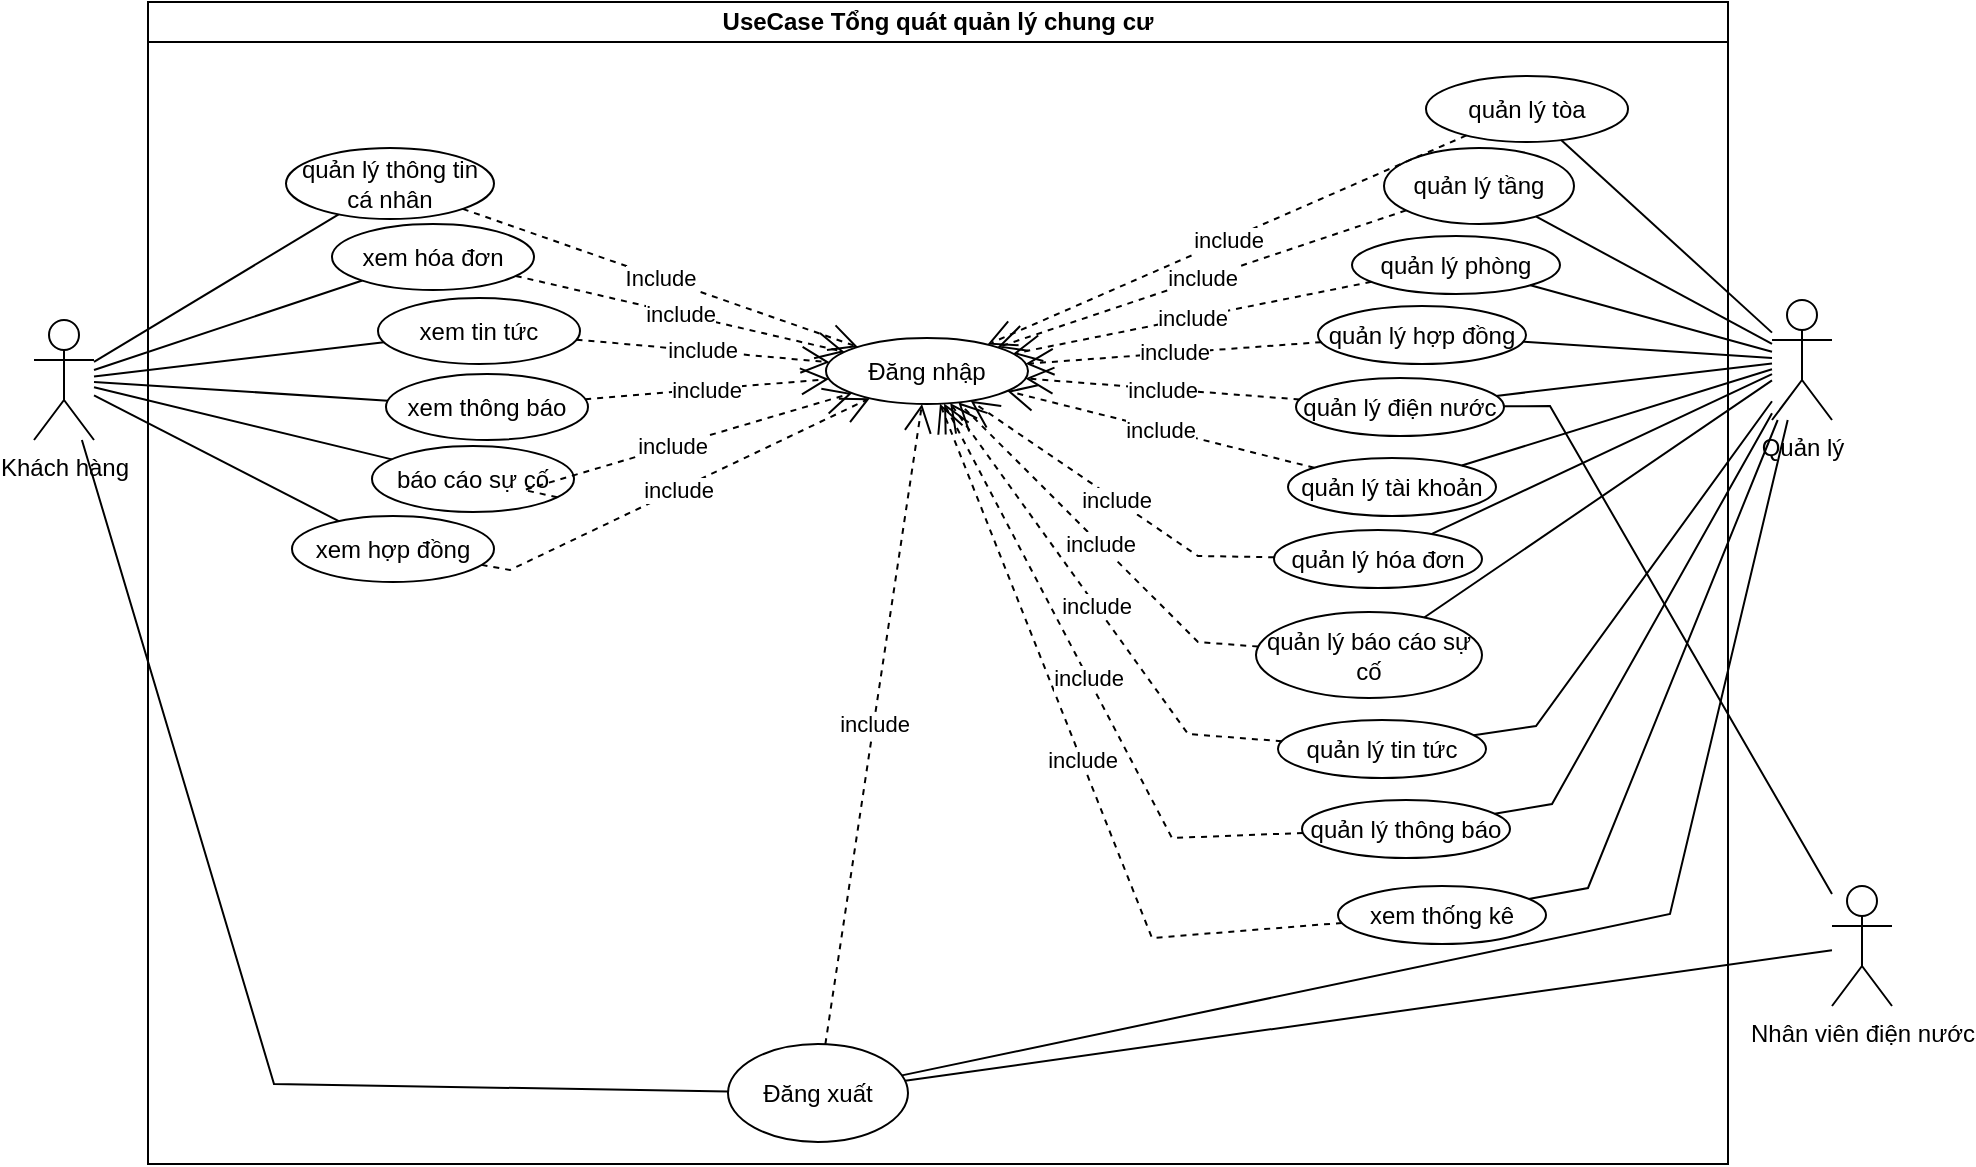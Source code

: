 <mxfile version="22.1.1" type="device">
  <diagram name="Trang-1" id="8r1FikqzXt4qEYaamd7T">
    <mxGraphModel dx="1246" dy="559" grid="0" gridSize="10" guides="1" tooltips="1" connect="1" arrows="0" fold="1" page="1" pageScale="1" pageWidth="1169" pageHeight="827" background="#ffffff" math="0" shadow="0">
      <root>
        <mxCell id="0" />
        <mxCell id="1" parent="0" />
        <mxCell id="ZVCgykRuLSJEn90-AZET-1" value="Khách hàng" style="shape=umlActor;verticalLabelPosition=bottom;verticalAlign=top;html=1;outlineConnect=0;" parent="1" vertex="1">
          <mxGeometry x="63" y="167" width="30" height="60" as="geometry" />
        </mxCell>
        <mxCell id="ZVCgykRuLSJEn90-AZET-12" value="" style="endArrow=none;html=1;rounded=0;" parent="1" source="ZVCgykRuLSJEn90-AZET-1" target="LwQZIMssA0eHy4fDWsp7-1" edge="1">
          <mxGeometry width="50" height="50" relative="1" as="geometry">
            <mxPoint x="90" y="161" as="sourcePoint" />
            <mxPoint x="199" y="101" as="targetPoint" />
          </mxGeometry>
        </mxCell>
        <mxCell id="ZVCgykRuLSJEn90-AZET-13" value="" style="endArrow=none;html=1;rounded=0;" parent="1" source="ZVCgykRuLSJEn90-AZET-1" target="LwQZIMssA0eHy4fDWsp7-2" edge="1">
          <mxGeometry width="50" height="50" relative="1" as="geometry">
            <mxPoint x="106" y="208" as="sourcePoint" />
            <mxPoint x="214.496" y="143.637" as="targetPoint" />
          </mxGeometry>
        </mxCell>
        <mxCell id="ZVCgykRuLSJEn90-AZET-14" value="" style="endArrow=none;html=1;rounded=0;" parent="1" source="ZVCgykRuLSJEn90-AZET-1" target="LwQZIMssA0eHy4fDWsp7-3" edge="1">
          <mxGeometry width="50" height="50" relative="1" as="geometry">
            <mxPoint x="395" y="321" as="sourcePoint" />
            <mxPoint x="262.261" y="171.654" as="targetPoint" />
          </mxGeometry>
        </mxCell>
        <mxCell id="ZVCgykRuLSJEn90-AZET-15" value="" style="endArrow=none;html=1;rounded=0;" parent="1" source="ZVCgykRuLSJEn90-AZET-1" target="LwQZIMssA0eHy4fDWsp7-4" edge="1">
          <mxGeometry width="50" height="50" relative="1" as="geometry">
            <mxPoint x="395" y="321" as="sourcePoint" />
            <mxPoint x="211.461" y="202.598" as="targetPoint" />
          </mxGeometry>
        </mxCell>
        <mxCell id="ZVCgykRuLSJEn90-AZET-16" value="" style="endArrow=none;html=1;rounded=0;" parent="1" source="ZVCgykRuLSJEn90-AZET-1" target="LwQZIMssA0eHy4fDWsp7-5" edge="1">
          <mxGeometry width="50" height="50" relative="1" as="geometry">
            <mxPoint x="395" y="321" as="sourcePoint" />
            <mxPoint x="186.008" y="232.619" as="targetPoint" />
          </mxGeometry>
        </mxCell>
        <mxCell id="ZVCgykRuLSJEn90-AZET-17" value="" style="endArrow=none;html=1;rounded=0;" parent="1" source="ZVCgykRuLSJEn90-AZET-1" target="LwQZIMssA0eHy4fDWsp7-6" edge="1">
          <mxGeometry width="50" height="50" relative="1" as="geometry">
            <mxPoint x="395" y="321" as="sourcePoint" />
            <mxPoint x="170.644" y="268.765" as="targetPoint" />
          </mxGeometry>
        </mxCell>
        <mxCell id="ZVCgykRuLSJEn90-AZET-26" value="" style="endArrow=none;html=1;rounded=0;" parent="1" source="ZVCgykRuLSJEn90-AZET-1" target="ZVCgykRuLSJEn90-AZET-24" edge="1">
          <mxGeometry width="50" height="50" relative="1" as="geometry">
            <mxPoint x="395" y="321" as="sourcePoint" />
            <mxPoint x="445" y="271" as="targetPoint" />
            <Array as="points">
              <mxPoint x="183" y="549" />
            </Array>
          </mxGeometry>
        </mxCell>
        <mxCell id="ZVCgykRuLSJEn90-AZET-27" value="Quản lý" style="shape=umlActor;verticalLabelPosition=bottom;verticalAlign=top;html=1;outlineConnect=0;" parent="1" vertex="1">
          <mxGeometry x="932" y="157" width="30" height="60" as="geometry" />
        </mxCell>
        <mxCell id="ZVCgykRuLSJEn90-AZET-33" value="UseCase Tổng quát quản lý chung cư" style="swimlane;whiteSpace=wrap;html=1;startSize=20;" parent="1" vertex="1">
          <mxGeometry x="120" y="8" width="790" height="581" as="geometry">
            <mxRectangle x="122" y="3" width="137" height="26" as="alternateBounds" />
          </mxGeometry>
        </mxCell>
        <mxCell id="ZVCgykRuLSJEn90-AZET-30" value="quản lý tòa" style="ellipse;whiteSpace=wrap;html=1;" parent="ZVCgykRuLSJEn90-AZET-33" vertex="1">
          <mxGeometry x="639" y="37" width="101" height="33" as="geometry" />
        </mxCell>
        <mxCell id="ZVCgykRuLSJEn90-AZET-34" value="quản lý tầng" style="ellipse;whiteSpace=wrap;html=1;" parent="ZVCgykRuLSJEn90-AZET-33" vertex="1">
          <mxGeometry x="618" y="73" width="95" height="38" as="geometry" />
        </mxCell>
        <mxCell id="ZVCgykRuLSJEn90-AZET-35" value="quản lý phòng" style="ellipse;whiteSpace=wrap;html=1;" parent="ZVCgykRuLSJEn90-AZET-33" vertex="1">
          <mxGeometry x="602" y="117" width="104" height="29" as="geometry" />
        </mxCell>
        <mxCell id="ZVCgykRuLSJEn90-AZET-36" value="quản lý hợp đồng" style="ellipse;whiteSpace=wrap;html=1;" parent="ZVCgykRuLSJEn90-AZET-33" vertex="1">
          <mxGeometry x="585" y="152" width="104" height="29" as="geometry" />
        </mxCell>
        <mxCell id="ZVCgykRuLSJEn90-AZET-37" value="quản lý điện nước" style="ellipse;whiteSpace=wrap;html=1;" parent="ZVCgykRuLSJEn90-AZET-33" vertex="1">
          <mxGeometry x="574" y="188" width="104" height="29" as="geometry" />
        </mxCell>
        <mxCell id="ZVCgykRuLSJEn90-AZET-38" value="quản lý tài khoản" style="ellipse;whiteSpace=wrap;html=1;" parent="ZVCgykRuLSJEn90-AZET-33" vertex="1">
          <mxGeometry x="570" y="228" width="104" height="29" as="geometry" />
        </mxCell>
        <mxCell id="ZVCgykRuLSJEn90-AZET-40" value="quản lý báo cáo sự cố" style="ellipse;whiteSpace=wrap;html=1;" parent="ZVCgykRuLSJEn90-AZET-33" vertex="1">
          <mxGeometry x="554" y="305" width="113" height="43" as="geometry" />
        </mxCell>
        <mxCell id="ZVCgykRuLSJEn90-AZET-41" value="quản lý tin tức" style="ellipse;whiteSpace=wrap;html=1;" parent="ZVCgykRuLSJEn90-AZET-33" vertex="1">
          <mxGeometry x="565" y="359" width="104" height="29" as="geometry" />
        </mxCell>
        <mxCell id="ZVCgykRuLSJEn90-AZET-42" value="quản lý thông báo" style="ellipse;whiteSpace=wrap;html=1;" parent="ZVCgykRuLSJEn90-AZET-33" vertex="1">
          <mxGeometry x="577" y="399" width="104" height="29" as="geometry" />
        </mxCell>
        <mxCell id="ZVCgykRuLSJEn90-AZET-39" value="quản lý hóa đơn" style="ellipse;whiteSpace=wrap;html=1;" parent="ZVCgykRuLSJEn90-AZET-33" vertex="1">
          <mxGeometry x="563" y="264" width="104" height="29" as="geometry" />
        </mxCell>
        <mxCell id="ZVCgykRuLSJEn90-AZET-43" value="xem thống kê" style="ellipse;whiteSpace=wrap;html=1;" parent="ZVCgykRuLSJEn90-AZET-33" vertex="1">
          <mxGeometry x="595" y="442" width="104" height="29" as="geometry" />
        </mxCell>
        <mxCell id="ZVCgykRuLSJEn90-AZET-24" value="Đăng xuất" style="ellipse;whiteSpace=wrap;html=1;" parent="ZVCgykRuLSJEn90-AZET-33" vertex="1">
          <mxGeometry x="290" y="521" width="90" height="49" as="geometry" />
        </mxCell>
        <mxCell id="LwQZIMssA0eHy4fDWsp7-1" value="quản lý thông tin cá nhân" style="ellipse;whiteSpace=wrap;html=1;" vertex="1" parent="ZVCgykRuLSJEn90-AZET-33">
          <mxGeometry x="69" y="73" width="104" height="35.5" as="geometry" />
        </mxCell>
        <mxCell id="LwQZIMssA0eHy4fDWsp7-2" value="xem hóa đơn" style="ellipse;whiteSpace=wrap;html=1;" vertex="1" parent="ZVCgykRuLSJEn90-AZET-33">
          <mxGeometry x="92" y="111" width="101" height="33" as="geometry" />
        </mxCell>
        <mxCell id="LwQZIMssA0eHy4fDWsp7-3" value="xem tin tức" style="ellipse;whiteSpace=wrap;html=1;" vertex="1" parent="ZVCgykRuLSJEn90-AZET-33">
          <mxGeometry x="115" y="148" width="101" height="33" as="geometry" />
        </mxCell>
        <mxCell id="LwQZIMssA0eHy4fDWsp7-4" value="xem thông báo" style="ellipse;whiteSpace=wrap;html=1;" vertex="1" parent="ZVCgykRuLSJEn90-AZET-33">
          <mxGeometry x="119" y="186" width="101" height="33" as="geometry" />
        </mxCell>
        <mxCell id="LwQZIMssA0eHy4fDWsp7-5" value="báo cáo sự cố" style="ellipse;whiteSpace=wrap;html=1;" vertex="1" parent="ZVCgykRuLSJEn90-AZET-33">
          <mxGeometry x="112" y="222" width="101" height="33" as="geometry" />
        </mxCell>
        <mxCell id="LwQZIMssA0eHy4fDWsp7-6" value="xem hợp đồng" style="ellipse;whiteSpace=wrap;html=1;" vertex="1" parent="ZVCgykRuLSJEn90-AZET-33">
          <mxGeometry x="72" y="257" width="101" height="33" as="geometry" />
        </mxCell>
        <mxCell id="LwQZIMssA0eHy4fDWsp7-7" value="Đăng nhập" style="ellipse;whiteSpace=wrap;html=1;" vertex="1" parent="ZVCgykRuLSJEn90-AZET-33">
          <mxGeometry x="339" y="168" width="101" height="33" as="geometry" />
        </mxCell>
        <mxCell id="ZVCgykRuLSJEn90-AZET-18" value="Include" style="endArrow=open;endSize=12;dashed=1;html=1;rounded=0;" parent="ZVCgykRuLSJEn90-AZET-33" source="LwQZIMssA0eHy4fDWsp7-1" target="LwQZIMssA0eHy4fDWsp7-7" edge="1">
          <mxGeometry width="160" relative="1" as="geometry">
            <mxPoint x="123.626" y="107.879" as="sourcePoint" />
            <mxPoint x="354.24" y="173.923" as="targetPoint" />
          </mxGeometry>
        </mxCell>
        <mxCell id="ZVCgykRuLSJEn90-AZET-19" value="include" style="endArrow=open;endSize=12;dashed=1;html=1;rounded=0;" parent="ZVCgykRuLSJEn90-AZET-33" source="LwQZIMssA0eHy4fDWsp7-2" target="LwQZIMssA0eHy4fDWsp7-7" edge="1">
          <mxGeometry width="160" relative="1" as="geometry">
            <mxPoint x="153.141" y="145.656" as="sourcePoint" />
            <mxPoint x="350.039" y="176.714" as="targetPoint" />
          </mxGeometry>
        </mxCell>
        <mxCell id="ZVCgykRuLSJEn90-AZET-21" value="include" style="endArrow=open;endSize=12;dashed=1;html=1;rounded=0;" parent="ZVCgykRuLSJEn90-AZET-33" source="LwQZIMssA0eHy4fDWsp7-3" target="LwQZIMssA0eHy4fDWsp7-7" edge="1">
          <mxGeometry width="160" relative="1" as="geometry">
            <mxPoint x="177.388" y="207.339" as="sourcePoint" />
            <mxPoint x="345.944" y="181.599" as="targetPoint" />
          </mxGeometry>
        </mxCell>
        <mxCell id="ZVCgykRuLSJEn90-AZET-20" value="include" style="endArrow=open;endSize=12;dashed=1;html=1;rounded=0;" parent="ZVCgykRuLSJEn90-AZET-33" source="LwQZIMssA0eHy4fDWsp7-4" target="LwQZIMssA0eHy4fDWsp7-7" edge="1">
          <mxGeometry width="160" relative="1" as="geometry">
            <mxPoint x="210" y="210" as="sourcePoint" />
            <mxPoint x="345.649" y="188.739" as="targetPoint" />
          </mxGeometry>
        </mxCell>
        <mxCell id="ZVCgykRuLSJEn90-AZET-22" value="include" style="endArrow=open;endSize=12;dashed=1;html=1;rounded=0;" parent="ZVCgykRuLSJEn90-AZET-33" source="LwQZIMssA0eHy4fDWsp7-5" target="LwQZIMssA0eHy4fDWsp7-7" edge="1">
          <mxGeometry width="160" relative="1" as="geometry">
            <mxPoint x="140.52" y="248.974" as="sourcePoint" />
            <mxPoint x="351.974" y="195.709" as="targetPoint" />
            <Array as="points">
              <mxPoint x="188" y="244" />
            </Array>
          </mxGeometry>
        </mxCell>
        <mxCell id="ZVCgykRuLSJEn90-AZET-23" value="include" style="endArrow=open;endSize=12;dashed=1;html=1;rounded=0;" parent="ZVCgykRuLSJEn90-AZET-33" source="LwQZIMssA0eHy4fDWsp7-6" target="LwQZIMssA0eHy4fDWsp7-7" edge="1">
          <mxGeometry width="160" relative="1" as="geometry">
            <mxPoint x="107.291" y="290.642" as="sourcePoint" />
            <mxPoint x="358.465" y="199.075" as="targetPoint" />
            <Array as="points">
              <mxPoint x="181" y="284" />
            </Array>
          </mxGeometry>
        </mxCell>
        <mxCell id="ZVCgykRuLSJEn90-AZET-68" value="include" style="endArrow=open;endSize=12;dashed=1;html=1;rounded=0;" parent="ZVCgykRuLSJEn90-AZET-33" source="ZVCgykRuLSJEn90-AZET-24" target="LwQZIMssA0eHy4fDWsp7-7" edge="1">
          <mxGeometry width="160" relative="1" as="geometry">
            <mxPoint x="581" y="478" as="sourcePoint" />
            <mxPoint x="383.133" y="203.921" as="targetPoint" />
            <Array as="points" />
          </mxGeometry>
        </mxCell>
        <mxCell id="ZVCgykRuLSJEn90-AZET-54" value="include" style="endArrow=open;endSize=12;dashed=1;html=1;rounded=0;" parent="ZVCgykRuLSJEn90-AZET-33" source="ZVCgykRuLSJEn90-AZET-43" target="LwQZIMssA0eHy4fDWsp7-7" edge="1">
          <mxGeometry width="160" relative="1" as="geometry">
            <mxPoint x="735" y="178" as="sourcePoint" />
            <mxPoint x="394.425" y="203.709" as="targetPoint" />
            <Array as="points">
              <mxPoint x="502" y="468" />
            </Array>
          </mxGeometry>
        </mxCell>
        <mxCell id="ZVCgykRuLSJEn90-AZET-53" value="include" style="endArrow=open;endSize=12;dashed=1;html=1;rounded=0;" parent="ZVCgykRuLSJEn90-AZET-33" source="ZVCgykRuLSJEn90-AZET-42" target="LwQZIMssA0eHy4fDWsp7-7" edge="1">
          <mxGeometry width="160" relative="1" as="geometry">
            <mxPoint x="725" y="168" as="sourcePoint" />
            <mxPoint x="396.698" y="203.5" as="targetPoint" />
            <Array as="points">
              <mxPoint x="512" y="418" />
            </Array>
          </mxGeometry>
        </mxCell>
        <mxCell id="ZVCgykRuLSJEn90-AZET-52" value="include" style="endArrow=open;endSize=12;dashed=1;html=1;rounded=0;" parent="ZVCgykRuLSJEn90-AZET-33" source="ZVCgykRuLSJEn90-AZET-41" target="LwQZIMssA0eHy4fDWsp7-7" edge="1">
          <mxGeometry width="160" relative="1" as="geometry">
            <mxPoint x="715" y="158" as="sourcePoint" />
            <mxPoint x="399.998" y="203.092" as="targetPoint" />
            <Array as="points">
              <mxPoint x="520" y="366" />
            </Array>
          </mxGeometry>
        </mxCell>
        <mxCell id="ZVCgykRuLSJEn90-AZET-51" value="include" style="endArrow=open;endSize=12;dashed=1;html=1;rounded=0;" parent="ZVCgykRuLSJEn90-AZET-33" source="ZVCgykRuLSJEn90-AZET-40" target="LwQZIMssA0eHy4fDWsp7-7" edge="1">
          <mxGeometry width="160" relative="1" as="geometry">
            <mxPoint x="705" y="148" as="sourcePoint" />
            <mxPoint x="400" y="194" as="targetPoint" />
            <Array as="points">
              <mxPoint x="525" y="320" />
            </Array>
          </mxGeometry>
        </mxCell>
        <mxCell id="ZVCgykRuLSJEn90-AZET-50" value="include" style="endArrow=open;endSize=12;dashed=1;html=1;rounded=0;" parent="ZVCgykRuLSJEn90-AZET-33" source="ZVCgykRuLSJEn90-AZET-39" target="LwQZIMssA0eHy4fDWsp7-7" edge="1">
          <mxGeometry width="160" relative="1" as="geometry">
            <mxPoint x="695" y="138" as="sourcePoint" />
            <mxPoint x="410.329" y="200.884" as="targetPoint" />
            <Array as="points">
              <mxPoint x="525" y="277" />
            </Array>
          </mxGeometry>
        </mxCell>
        <mxCell id="ZVCgykRuLSJEn90-AZET-49" value="include" style="endArrow=open;endSize=12;dashed=1;html=1;rounded=0;" parent="ZVCgykRuLSJEn90-AZET-33" source="ZVCgykRuLSJEn90-AZET-38" target="LwQZIMssA0eHy4fDWsp7-7" edge="1">
          <mxGeometry width="160" relative="1" as="geometry">
            <mxPoint x="685" y="128" as="sourcePoint" />
            <mxPoint x="423.791" y="194.424" as="targetPoint" />
          </mxGeometry>
        </mxCell>
        <mxCell id="ZVCgykRuLSJEn90-AZET-48" value="include" style="endArrow=open;endSize=12;dashed=1;html=1;rounded=0;" parent="ZVCgykRuLSJEn90-AZET-33" source="ZVCgykRuLSJEn90-AZET-37" target="LwQZIMssA0eHy4fDWsp7-7" edge="1">
          <mxGeometry width="160" relative="1" as="geometry">
            <mxPoint x="675" y="118" as="sourcePoint" />
            <mxPoint x="428.463" y="188.449" as="targetPoint" />
          </mxGeometry>
        </mxCell>
        <mxCell id="ZVCgykRuLSJEn90-AZET-47" value="include" style="endArrow=open;endSize=12;dashed=1;html=1;rounded=0;" parent="ZVCgykRuLSJEn90-AZET-33" source="ZVCgykRuLSJEn90-AZET-36" target="LwQZIMssA0eHy4fDWsp7-7" edge="1">
          <mxGeometry width="160" relative="1" as="geometry">
            <mxPoint x="610" y="180" as="sourcePoint" />
            <mxPoint x="428.388" y="182.354" as="targetPoint" />
          </mxGeometry>
        </mxCell>
        <mxCell id="ZVCgykRuLSJEn90-AZET-46" value="include" style="endArrow=open;endSize=12;dashed=1;html=1;rounded=0;" parent="ZVCgykRuLSJEn90-AZET-33" source="ZVCgykRuLSJEn90-AZET-35" target="LwQZIMssA0eHy4fDWsp7-7" edge="1">
          <mxGeometry width="160" relative="1" as="geometry">
            <mxPoint x="655" y="98" as="sourcePoint" />
            <mxPoint x="425.169" y="177.78" as="targetPoint" />
          </mxGeometry>
        </mxCell>
        <mxCell id="ZVCgykRuLSJEn90-AZET-45" value="include" style="endArrow=open;endSize=12;dashed=1;html=1;rounded=0;" parent="ZVCgykRuLSJEn90-AZET-33" source="ZVCgykRuLSJEn90-AZET-34" target="LwQZIMssA0eHy4fDWsp7-7" edge="1">
          <mxGeometry width="160" relative="1" as="geometry">
            <mxPoint x="645" y="88" as="sourcePoint" />
            <mxPoint x="420.447" y="174.311" as="targetPoint" />
          </mxGeometry>
        </mxCell>
        <mxCell id="ZVCgykRuLSJEn90-AZET-44" value="include" style="endArrow=open;endSize=12;dashed=1;html=1;rounded=0;" parent="ZVCgykRuLSJEn90-AZET-33" source="ZVCgykRuLSJEn90-AZET-30" target="LwQZIMssA0eHy4fDWsp7-7" edge="1">
          <mxGeometry width="160" relative="1" as="geometry">
            <mxPoint x="314" y="290" as="sourcePoint" />
            <mxPoint x="416.813" y="172.469" as="targetPoint" />
          </mxGeometry>
        </mxCell>
        <mxCell id="ZVCgykRuLSJEn90-AZET-56" value="" style="endArrow=none;html=1;rounded=0;" parent="1" source="ZVCgykRuLSJEn90-AZET-30" target="ZVCgykRuLSJEn90-AZET-27" edge="1">
          <mxGeometry width="50" height="50" relative="1" as="geometry">
            <mxPoint x="515" y="307" as="sourcePoint" />
            <mxPoint x="565" y="257" as="targetPoint" />
          </mxGeometry>
        </mxCell>
        <mxCell id="ZVCgykRuLSJEn90-AZET-57" value="" style="endArrow=none;html=1;rounded=0;" parent="1" source="ZVCgykRuLSJEn90-AZET-34" target="ZVCgykRuLSJEn90-AZET-27" edge="1">
          <mxGeometry width="50" height="50" relative="1" as="geometry">
            <mxPoint x="838" y="82" as="sourcePoint" />
            <mxPoint x="942" y="183" as="targetPoint" />
          </mxGeometry>
        </mxCell>
        <mxCell id="ZVCgykRuLSJEn90-AZET-58" value="" style="endArrow=none;html=1;rounded=0;" parent="1" source="ZVCgykRuLSJEn90-AZET-35" target="ZVCgykRuLSJEn90-AZET-27" edge="1">
          <mxGeometry width="50" height="50" relative="1" as="geometry">
            <mxPoint x="848" y="92" as="sourcePoint" />
            <mxPoint x="952" y="193" as="targetPoint" />
          </mxGeometry>
        </mxCell>
        <mxCell id="ZVCgykRuLSJEn90-AZET-59" value="" style="endArrow=none;html=1;rounded=0;" parent="1" source="ZVCgykRuLSJEn90-AZET-36" target="ZVCgykRuLSJEn90-AZET-27" edge="1">
          <mxGeometry width="50" height="50" relative="1" as="geometry">
            <mxPoint x="858" y="102" as="sourcePoint" />
            <mxPoint x="962" y="203" as="targetPoint" />
          </mxGeometry>
        </mxCell>
        <mxCell id="ZVCgykRuLSJEn90-AZET-60" value="" style="endArrow=none;html=1;rounded=0;" parent="1" source="ZVCgykRuLSJEn90-AZET-37" target="ZVCgykRuLSJEn90-AZET-27" edge="1">
          <mxGeometry width="50" height="50" relative="1" as="geometry">
            <mxPoint x="868" y="112" as="sourcePoint" />
            <mxPoint x="972" y="213" as="targetPoint" />
          </mxGeometry>
        </mxCell>
        <mxCell id="ZVCgykRuLSJEn90-AZET-61" value="" style="endArrow=none;html=1;rounded=0;" parent="1" source="ZVCgykRuLSJEn90-AZET-38" target="ZVCgykRuLSJEn90-AZET-27" edge="1">
          <mxGeometry width="50" height="50" relative="1" as="geometry">
            <mxPoint x="878" y="122" as="sourcePoint" />
            <mxPoint x="982" y="223" as="targetPoint" />
          </mxGeometry>
        </mxCell>
        <mxCell id="ZVCgykRuLSJEn90-AZET-62" value="" style="endArrow=none;html=1;rounded=0;" parent="1" source="ZVCgykRuLSJEn90-AZET-39" target="ZVCgykRuLSJEn90-AZET-27" edge="1">
          <mxGeometry width="50" height="50" relative="1" as="geometry">
            <mxPoint x="888" y="132" as="sourcePoint" />
            <mxPoint x="992" y="233" as="targetPoint" />
          </mxGeometry>
        </mxCell>
        <mxCell id="ZVCgykRuLSJEn90-AZET-63" value="" style="endArrow=none;html=1;rounded=0;" parent="1" source="ZVCgykRuLSJEn90-AZET-40" target="ZVCgykRuLSJEn90-AZET-27" edge="1">
          <mxGeometry width="50" height="50" relative="1" as="geometry">
            <mxPoint x="898" y="142" as="sourcePoint" />
            <mxPoint x="1002" y="243" as="targetPoint" />
          </mxGeometry>
        </mxCell>
        <mxCell id="ZVCgykRuLSJEn90-AZET-64" value="" style="endArrow=none;html=1;rounded=0;" parent="1" source="ZVCgykRuLSJEn90-AZET-41" target="ZVCgykRuLSJEn90-AZET-27" edge="1">
          <mxGeometry width="50" height="50" relative="1" as="geometry">
            <mxPoint x="908" y="152" as="sourcePoint" />
            <mxPoint x="1012" y="253" as="targetPoint" />
            <Array as="points">
              <mxPoint x="814" y="370" />
            </Array>
          </mxGeometry>
        </mxCell>
        <mxCell id="ZVCgykRuLSJEn90-AZET-65" value="" style="endArrow=none;html=1;rounded=0;" parent="1" source="ZVCgykRuLSJEn90-AZET-42" target="ZVCgykRuLSJEn90-AZET-27" edge="1">
          <mxGeometry width="50" height="50" relative="1" as="geometry">
            <mxPoint x="918" y="162" as="sourcePoint" />
            <mxPoint x="1022" y="263" as="targetPoint" />
            <Array as="points">
              <mxPoint x="822" y="409" />
            </Array>
          </mxGeometry>
        </mxCell>
        <mxCell id="ZVCgykRuLSJEn90-AZET-66" value="" style="endArrow=none;html=1;rounded=0;" parent="1" source="ZVCgykRuLSJEn90-AZET-43" target="ZVCgykRuLSJEn90-AZET-27" edge="1">
          <mxGeometry width="50" height="50" relative="1" as="geometry">
            <mxPoint x="928" y="172" as="sourcePoint" />
            <mxPoint x="1032" y="273" as="targetPoint" />
            <Array as="points">
              <mxPoint x="840" y="451" />
            </Array>
          </mxGeometry>
        </mxCell>
        <mxCell id="ZVCgykRuLSJEn90-AZET-67" value="" style="endArrow=none;html=1;rounded=0;" parent="1" source="ZVCgykRuLSJEn90-AZET-27" target="ZVCgykRuLSJEn90-AZET-24" edge="1">
          <mxGeometry width="50" height="50" relative="1" as="geometry">
            <mxPoint x="938" y="182" as="sourcePoint" />
            <mxPoint x="1042" y="283" as="targetPoint" />
            <Array as="points">
              <mxPoint x="881" y="464" />
            </Array>
          </mxGeometry>
        </mxCell>
        <mxCell id="ZVCgykRuLSJEn90-AZET-70" value="Nhân viên điện nước" style="shape=umlActor;verticalLabelPosition=bottom;verticalAlign=top;html=1;" parent="1" vertex="1">
          <mxGeometry x="962" y="450" width="30" height="60" as="geometry" />
        </mxCell>
        <mxCell id="ZVCgykRuLSJEn90-AZET-73" value="" style="endArrow=none;html=1;rounded=0;" parent="1" source="ZVCgykRuLSJEn90-AZET-37" target="ZVCgykRuLSJEn90-AZET-70" edge="1">
          <mxGeometry width="50" height="50" relative="1" as="geometry">
            <mxPoint x="828" y="464" as="sourcePoint" />
            <mxPoint x="945" y="227" as="targetPoint" />
            <Array as="points">
              <mxPoint x="821" y="210" />
            </Array>
          </mxGeometry>
        </mxCell>
        <mxCell id="ZVCgykRuLSJEn90-AZET-74" value="" style="endArrow=none;html=1;rounded=0;" parent="1" source="ZVCgykRuLSJEn90-AZET-24" target="ZVCgykRuLSJEn90-AZET-70" edge="1">
          <mxGeometry width="50" height="50" relative="1" as="geometry">
            <mxPoint x="838" y="474" as="sourcePoint" />
            <mxPoint x="955" y="237" as="targetPoint" />
            <Array as="points" />
          </mxGeometry>
        </mxCell>
      </root>
    </mxGraphModel>
  </diagram>
</mxfile>
